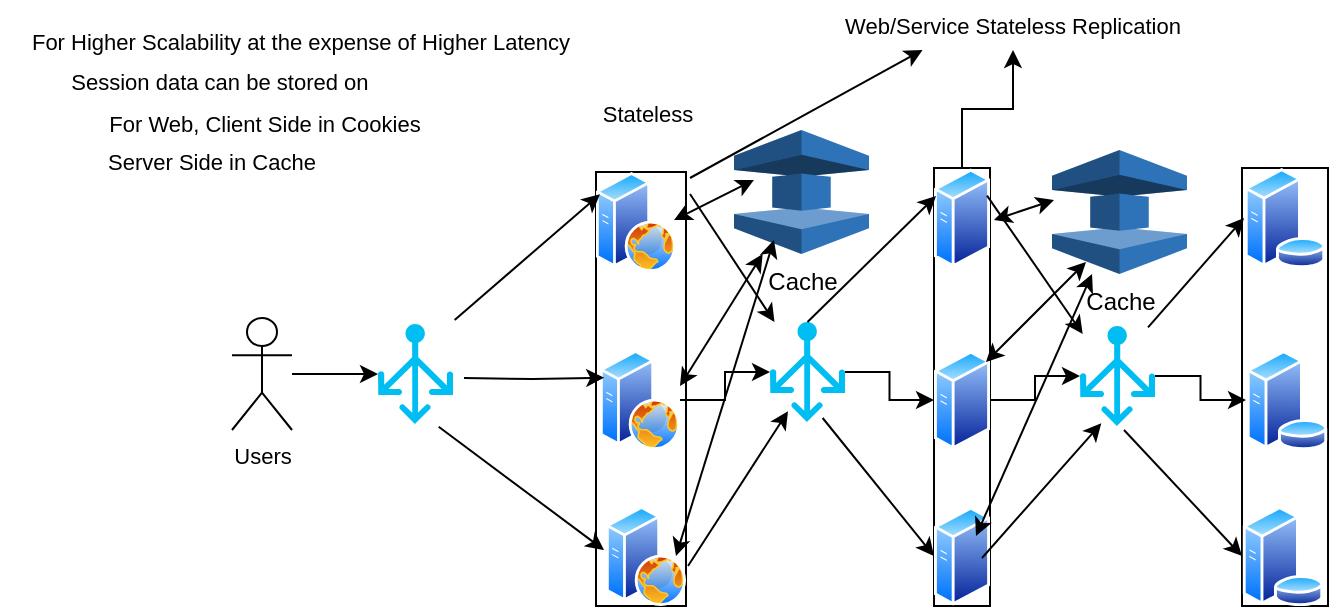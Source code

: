 <mxfile version="22.1.7" type="github">
  <diagram name="Page-1" id="Hv03jbzg6d0XdvTVFdnS">
    <mxGraphModel dx="794" dy="456" grid="1" gridSize="10" guides="1" tooltips="1" connect="1" arrows="1" fold="1" page="1" pageScale="1" pageWidth="850" pageHeight="1100" math="0" shadow="0">
      <root>
        <mxCell id="0" />
        <mxCell id="1" parent="0" />
        <mxCell id="s_o7_j4jVe9658vq0K8S-1" value="" style="group;strokeColor=default;" vertex="1" connectable="0" parent="1">
          <mxGeometry x="301" y="236" width="45" height="217" as="geometry" />
        </mxCell>
        <mxCell id="s_o7_j4jVe9658vq0K8S-2" value="" style="image;aspect=fixed;perimeter=ellipsePerimeter;html=1;align=center;shadow=0;dashed=0;spacingTop=3;image=img/lib/active_directory/web_server.svg;strokeColor=default;" vertex="1" parent="s_o7_j4jVe9658vq0K8S-1">
          <mxGeometry x="2" y="89" width="40" height="50" as="geometry" />
        </mxCell>
        <mxCell id="s_o7_j4jVe9658vq0K8S-3" value="" style="image;aspect=fixed;perimeter=ellipsePerimeter;html=1;align=center;shadow=0;dashed=0;spacingTop=3;image=img/lib/active_directory/web_server.svg;strokeColor=default;" vertex="1" parent="s_o7_j4jVe9658vq0K8S-1">
          <mxGeometry width="40" height="50" as="geometry" />
        </mxCell>
        <mxCell id="s_o7_j4jVe9658vq0K8S-4" value="" style="image;aspect=fixed;perimeter=ellipsePerimeter;html=1;align=center;shadow=0;dashed=0;spacingTop=3;image=img/lib/active_directory/web_server.svg;strokeColor=default;" vertex="1" parent="s_o7_j4jVe9658vq0K8S-1">
          <mxGeometry x="5" y="167" width="40" height="50" as="geometry" />
        </mxCell>
        <mxCell id="s_o7_j4jVe9658vq0K8S-5" value="" style="group;strokeColor=default;" vertex="1" connectable="0" parent="1">
          <mxGeometry x="470" y="234" width="28" height="219" as="geometry" />
        </mxCell>
        <mxCell id="s_o7_j4jVe9658vq0K8S-6" value="" style="image;aspect=fixed;perimeter=ellipsePerimeter;html=1;align=center;shadow=0;dashed=0;spacingTop=3;image=img/lib/active_directory/generic_server.svg;" vertex="1" parent="s_o7_j4jVe9658vq0K8S-5">
          <mxGeometry y="91" width="28.0" height="50" as="geometry" />
        </mxCell>
        <mxCell id="s_o7_j4jVe9658vq0K8S-7" value="" style="image;aspect=fixed;perimeter=ellipsePerimeter;html=1;align=center;shadow=0;dashed=0;spacingTop=3;image=img/lib/active_directory/generic_server.svg;" vertex="1" parent="s_o7_j4jVe9658vq0K8S-5">
          <mxGeometry y="169" width="28.0" height="50" as="geometry" />
        </mxCell>
        <mxCell id="s_o7_j4jVe9658vq0K8S-8" value="" style="image;aspect=fixed;perimeter=ellipsePerimeter;html=1;align=center;shadow=0;dashed=0;spacingTop=3;image=img/lib/active_directory/generic_server.svg;" vertex="1" parent="s_o7_j4jVe9658vq0K8S-5">
          <mxGeometry width="28.0" height="50" as="geometry" />
        </mxCell>
        <mxCell id="s_o7_j4jVe9658vq0K8S-9" value="" style="group;strokeColor=default;" vertex="1" connectable="0" parent="1">
          <mxGeometry x="624" y="234" width="43" height="219" as="geometry" />
        </mxCell>
        <mxCell id="s_o7_j4jVe9658vq0K8S-10" value="" style="image;aspect=fixed;perimeter=ellipsePerimeter;html=1;align=center;shadow=0;dashed=0;spacingTop=3;image=img/lib/active_directory/database_server.svg;" vertex="1" parent="s_o7_j4jVe9658vq0K8S-9">
          <mxGeometry x="2" y="91" width="41" height="50" as="geometry" />
        </mxCell>
        <mxCell id="s_o7_j4jVe9658vq0K8S-11" value="" style="image;aspect=fixed;perimeter=ellipsePerimeter;html=1;align=center;shadow=0;dashed=0;spacingTop=3;image=img/lib/active_directory/database_server.svg;" vertex="1" parent="s_o7_j4jVe9658vq0K8S-9">
          <mxGeometry x="1" width="41" height="50" as="geometry" />
        </mxCell>
        <mxCell id="s_o7_j4jVe9658vq0K8S-12" value="" style="image;aspect=fixed;perimeter=ellipsePerimeter;html=1;align=center;shadow=0;dashed=0;spacingTop=3;image=img/lib/active_directory/database_server.svg;" vertex="1" parent="s_o7_j4jVe9658vq0K8S-9">
          <mxGeometry y="169" width="41" height="50" as="geometry" />
        </mxCell>
        <mxCell id="s_o7_j4jVe9658vq0K8S-13" value="Web/Service Stateless Replication" style="text;html=1;strokeColor=none;fillColor=none;align=center;verticalAlign=middle;whiteSpace=wrap;rounded=0;fontSize=11;fontFamily=Helvetica;fontColor=default;" vertex="1" parent="1">
          <mxGeometry x="419" y="150" width="181" height="25" as="geometry" />
        </mxCell>
        <mxCell id="s_o7_j4jVe9658vq0K8S-14" value="Stateless" style="text;html=1;strokeColor=none;fillColor=none;align=center;verticalAlign=middle;whiteSpace=wrap;rounded=0;fontSize=11;fontFamily=Helvetica;fontColor=default;" vertex="1" parent="1">
          <mxGeometry x="297" y="192" width="60" height="30" as="geometry" />
        </mxCell>
        <mxCell id="s_o7_j4jVe9658vq0K8S-15" style="edgeStyle=orthogonalEdgeStyle;shape=connector;rounded=0;orthogonalLoop=1;jettySize=auto;html=1;entryX=0;entryY=0.25;entryDx=0;entryDy=0;labelBackgroundColor=default;strokeColor=default;align=center;verticalAlign=middle;fontFamily=Helvetica;fontSize=11;fontColor=default;endArrow=classic;" edge="1" parent="1" target="s_o7_j4jVe9658vq0K8S-2">
          <mxGeometry relative="1" as="geometry">
            <mxPoint x="235" y="339" as="sourcePoint" />
          </mxGeometry>
        </mxCell>
        <mxCell id="s_o7_j4jVe9658vq0K8S-16" value="" style="edgeStyle=orthogonalEdgeStyle;shape=connector;rounded=0;orthogonalLoop=1;jettySize=auto;html=1;labelBackgroundColor=default;strokeColor=default;align=center;verticalAlign=middle;fontFamily=Helvetica;fontSize=11;fontColor=default;endArrow=classic;" edge="1" parent="1" source="s_o7_j4jVe9658vq0K8S-17" target="s_o7_j4jVe9658vq0K8S-20">
          <mxGeometry relative="1" as="geometry" />
        </mxCell>
        <mxCell id="s_o7_j4jVe9658vq0K8S-17" value="Users" style="shape=umlActor;verticalLabelPosition=bottom;verticalAlign=top;html=1;outlineConnect=0;fontFamily=Helvetica;fontSize=11;fontColor=default;" vertex="1" parent="1">
          <mxGeometry x="119" y="309" width="30" height="56" as="geometry" />
        </mxCell>
        <mxCell id="s_o7_j4jVe9658vq0K8S-18" value="" style="endArrow=classic;html=1;rounded=0;labelBackgroundColor=default;strokeColor=default;align=center;verticalAlign=middle;fontFamily=Helvetica;fontSize=11;fontColor=default;shape=connector;entryX=0;entryY=0.25;entryDx=0;entryDy=0;exitX=1.022;exitY=-0.04;exitDx=0;exitDy=0;exitPerimeter=0;" edge="1" parent="1" source="s_o7_j4jVe9658vq0K8S-20">
          <mxGeometry width="50" height="50" relative="1" as="geometry">
            <mxPoint x="149" y="326.667" as="sourcePoint" />
            <mxPoint x="302.97" y="247.182" as="targetPoint" />
          </mxGeometry>
        </mxCell>
        <mxCell id="s_o7_j4jVe9658vq0K8S-19" value="" style="endArrow=classic;html=1;rounded=0;labelBackgroundColor=default;strokeColor=default;align=center;verticalAlign=middle;fontFamily=Helvetica;fontSize=11;fontColor=default;shape=connector;exitX=0.809;exitY=1.027;exitDx=0;exitDy=0;exitPerimeter=0;" edge="1" parent="1" source="s_o7_j4jVe9658vq0K8S-20">
          <mxGeometry width="50" height="50" relative="1" as="geometry">
            <mxPoint x="150" y="355" as="sourcePoint" />
            <mxPoint x="305" y="425" as="targetPoint" />
          </mxGeometry>
        </mxCell>
        <mxCell id="s_o7_j4jVe9658vq0K8S-20" value="" style="verticalLabelPosition=bottom;html=1;verticalAlign=top;align=center;strokeColor=none;fillColor=#00BEF2;shape=mxgraph.azure.load_balancer_generic;pointerEvents=1;fontFamily=Helvetica;fontSize=11;fontColor=default;" vertex="1" parent="1">
          <mxGeometry x="192" y="312" width="37.5" height="50" as="geometry" />
        </mxCell>
        <mxCell id="s_o7_j4jVe9658vq0K8S-21" value="" style="edgeStyle=orthogonalEdgeStyle;shape=connector;rounded=0;orthogonalLoop=1;jettySize=auto;html=1;labelBackgroundColor=default;strokeColor=default;align=center;verticalAlign=middle;fontFamily=Helvetica;fontSize=11;fontColor=default;endArrow=classic;" edge="1" parent="1" source="s_o7_j4jVe9658vq0K8S-22" target="s_o7_j4jVe9658vq0K8S-6">
          <mxGeometry relative="1" as="geometry" />
        </mxCell>
        <mxCell id="s_o7_j4jVe9658vq0K8S-22" value="" style="verticalLabelPosition=bottom;html=1;verticalAlign=top;align=center;strokeColor=none;fillColor=#00BEF2;shape=mxgraph.azure.load_balancer_generic;pointerEvents=1;fontFamily=Helvetica;fontSize=11;fontColor=default;" vertex="1" parent="1">
          <mxGeometry x="388" y="311" width="37.5" height="50" as="geometry" />
        </mxCell>
        <mxCell id="s_o7_j4jVe9658vq0K8S-23" value="" style="edgeStyle=orthogonalEdgeStyle;shape=connector;rounded=0;orthogonalLoop=1;jettySize=auto;html=1;labelBackgroundColor=default;strokeColor=default;align=center;verticalAlign=middle;fontFamily=Helvetica;fontSize=11;fontColor=default;endArrow=classic;" edge="1" parent="1" source="s_o7_j4jVe9658vq0K8S-2" target="s_o7_j4jVe9658vq0K8S-22">
          <mxGeometry relative="1" as="geometry" />
        </mxCell>
        <mxCell id="s_o7_j4jVe9658vq0K8S-24" value="" style="endArrow=classic;html=1;rounded=0;labelBackgroundColor=default;strokeColor=default;align=center;verticalAlign=middle;fontFamily=Helvetica;fontSize=11;fontColor=default;shape=connector;" edge="1" parent="1" target="s_o7_j4jVe9658vq0K8S-22">
          <mxGeometry width="50" height="50" relative="1" as="geometry">
            <mxPoint x="348" y="247" as="sourcePoint" />
            <mxPoint x="398" y="197" as="targetPoint" />
          </mxGeometry>
        </mxCell>
        <mxCell id="s_o7_j4jVe9658vq0K8S-25" value="" style="endArrow=classic;html=1;rounded=0;labelBackgroundColor=default;strokeColor=default;align=center;verticalAlign=middle;fontFamily=Helvetica;fontSize=11;fontColor=default;shape=connector;entryX=0.24;entryY=0.893;entryDx=0;entryDy=0;entryPerimeter=0;" edge="1" parent="1" target="s_o7_j4jVe9658vq0K8S-22">
          <mxGeometry width="50" height="50" relative="1" as="geometry">
            <mxPoint x="347" y="433" as="sourcePoint" />
            <mxPoint x="397" y="383" as="targetPoint" />
          </mxGeometry>
        </mxCell>
        <mxCell id="s_o7_j4jVe9658vq0K8S-26" value="" style="endArrow=classic;html=1;rounded=0;labelBackgroundColor=default;strokeColor=default;align=center;verticalAlign=middle;fontFamily=Helvetica;fontSize=11;fontColor=default;shape=connector;exitX=0.5;exitY=0;exitDx=0;exitDy=0;exitPerimeter=0;" edge="1" parent="1" source="s_o7_j4jVe9658vq0K8S-22">
          <mxGeometry width="50" height="50" relative="1" as="geometry">
            <mxPoint x="421" y="298" as="sourcePoint" />
            <mxPoint x="471" y="248" as="targetPoint" />
          </mxGeometry>
        </mxCell>
        <mxCell id="s_o7_j4jVe9658vq0K8S-27" value="" style="endArrow=classic;html=1;rounded=0;labelBackgroundColor=default;strokeColor=default;align=center;verticalAlign=middle;fontFamily=Helvetica;fontSize=11;fontColor=default;shape=connector;exitX=0.702;exitY=0.96;exitDx=0;exitDy=0;exitPerimeter=0;entryX=0;entryY=0.5;entryDx=0;entryDy=0;" edge="1" parent="1" source="s_o7_j4jVe9658vq0K8S-22" target="s_o7_j4jVe9658vq0K8S-7">
          <mxGeometry width="50" height="50" relative="1" as="geometry">
            <mxPoint x="425" y="421" as="sourcePoint" />
            <mxPoint x="475" y="371" as="targetPoint" />
          </mxGeometry>
        </mxCell>
        <mxCell id="s_o7_j4jVe9658vq0K8S-28" value="" style="edgeStyle=orthogonalEdgeStyle;shape=connector;rounded=0;orthogonalLoop=1;jettySize=auto;html=1;labelBackgroundColor=default;strokeColor=default;align=center;verticalAlign=middle;fontFamily=Helvetica;fontSize=11;fontColor=default;endArrow=classic;" edge="1" parent="1" source="s_o7_j4jVe9658vq0K8S-29" target="s_o7_j4jVe9658vq0K8S-10">
          <mxGeometry relative="1" as="geometry" />
        </mxCell>
        <mxCell id="s_o7_j4jVe9658vq0K8S-29" value="" style="verticalLabelPosition=bottom;html=1;verticalAlign=top;align=center;strokeColor=none;fillColor=#00BEF2;shape=mxgraph.azure.load_balancer_generic;pointerEvents=1;fontFamily=Helvetica;fontSize=11;fontColor=default;" vertex="1" parent="1">
          <mxGeometry x="543" y="313" width="37.5" height="50" as="geometry" />
        </mxCell>
        <mxCell id="s_o7_j4jVe9658vq0K8S-30" value="" style="endArrow=classic;html=1;rounded=0;labelBackgroundColor=default;strokeColor=default;align=center;verticalAlign=middle;fontFamily=Helvetica;fontSize=11;fontColor=default;shape=connector;exitX=1;exitY=0.25;exitDx=0;exitDy=0;entryX=0.036;entryY=0.08;entryDx=0;entryDy=0;entryPerimeter=0;" edge="1" parent="1" source="s_o7_j4jVe9658vq0K8S-8" target="s_o7_j4jVe9658vq0K8S-29">
          <mxGeometry width="50" height="50" relative="1" as="geometry">
            <mxPoint x="511" y="355" as="sourcePoint" />
            <mxPoint x="561" y="305" as="targetPoint" />
          </mxGeometry>
        </mxCell>
        <mxCell id="s_o7_j4jVe9658vq0K8S-31" value="" style="endArrow=classic;html=1;rounded=0;labelBackgroundColor=default;strokeColor=default;align=center;verticalAlign=middle;fontFamily=Helvetica;fontSize=11;fontColor=default;shape=connector;entryX=0.284;entryY=0.973;entryDx=0;entryDy=0;entryPerimeter=0;" edge="1" parent="1" target="s_o7_j4jVe9658vq0K8S-29">
          <mxGeometry width="50" height="50" relative="1" as="geometry">
            <mxPoint x="494" y="429" as="sourcePoint" />
            <mxPoint x="544" y="379" as="targetPoint" />
          </mxGeometry>
        </mxCell>
        <mxCell id="s_o7_j4jVe9658vq0K8S-32" value="" style="edgeStyle=orthogonalEdgeStyle;shape=connector;rounded=0;orthogonalLoop=1;jettySize=auto;html=1;labelBackgroundColor=default;strokeColor=default;align=center;verticalAlign=middle;fontFamily=Helvetica;fontSize=11;fontColor=default;endArrow=classic;" edge="1" parent="1" source="s_o7_j4jVe9658vq0K8S-6" target="s_o7_j4jVe9658vq0K8S-29">
          <mxGeometry relative="1" as="geometry" />
        </mxCell>
        <mxCell id="s_o7_j4jVe9658vq0K8S-33" value="" style="endArrow=classic;html=1;rounded=0;labelBackgroundColor=default;strokeColor=default;align=center;verticalAlign=middle;fontFamily=Helvetica;fontSize=11;fontColor=default;shape=connector;entryX=0;entryY=0.5;entryDx=0;entryDy=0;exitX=0.907;exitY=0.013;exitDx=0;exitDy=0;exitPerimeter=0;" edge="1" parent="1" source="s_o7_j4jVe9658vq0K8S-29" target="s_o7_j4jVe9658vq0K8S-11">
          <mxGeometry width="50" height="50" relative="1" as="geometry">
            <mxPoint x="561" y="302" as="sourcePoint" />
            <mxPoint x="611" y="252" as="targetPoint" />
          </mxGeometry>
        </mxCell>
        <mxCell id="s_o7_j4jVe9658vq0K8S-34" value="" style="endArrow=classic;html=1;rounded=0;labelBackgroundColor=default;strokeColor=default;align=center;verticalAlign=middle;fontFamily=Helvetica;fontSize=11;fontColor=default;shape=connector;entryX=0;entryY=0.5;entryDx=0;entryDy=0;" edge="1" parent="1" target="s_o7_j4jVe9658vq0K8S-12">
          <mxGeometry width="50" height="50" relative="1" as="geometry">
            <mxPoint x="565" y="365" as="sourcePoint" />
            <mxPoint x="611" y="305" as="targetPoint" />
          </mxGeometry>
        </mxCell>
        <mxCell id="s_o7_j4jVe9658vq0K8S-35" value="For Higher Scalability at the expense of Higher Latency" style="text;html=1;strokeColor=none;fillColor=none;align=center;verticalAlign=middle;whiteSpace=wrap;rounded=0;fontSize=11;fontFamily=Helvetica;fontColor=default;" vertex="1" parent="1">
          <mxGeometry x="3" y="156" width="301" height="30" as="geometry" />
        </mxCell>
        <mxCell id="s_o7_j4jVe9658vq0K8S-36" value="Session data can be stored on&amp;nbsp;" style="text;html=1;strokeColor=none;fillColor=none;align=center;verticalAlign=middle;whiteSpace=wrap;rounded=0;fontSize=11;fontFamily=Helvetica;fontColor=default;" vertex="1" parent="1">
          <mxGeometry x="22" y="176" width="185" height="30" as="geometry" />
        </mxCell>
        <mxCell id="s_o7_j4jVe9658vq0K8S-37" value="For Web, Client Side in Cookies" style="text;html=1;strokeColor=none;fillColor=none;align=center;verticalAlign=middle;whiteSpace=wrap;rounded=0;fontSize=11;fontFamily=Helvetica;fontColor=default;" vertex="1" parent="1">
          <mxGeometry x="43" y="197" width="185" height="30" as="geometry" />
        </mxCell>
        <mxCell id="s_o7_j4jVe9658vq0K8S-38" value="" style="endArrow=classic;html=1;rounded=0;entryX=0.25;entryY=1;entryDx=0;entryDy=0;" edge="1" parent="1" target="s_o7_j4jVe9658vq0K8S-13">
          <mxGeometry width="50" height="50" relative="1" as="geometry">
            <mxPoint x="348" y="239" as="sourcePoint" />
            <mxPoint x="398" y="189" as="targetPoint" />
          </mxGeometry>
        </mxCell>
        <mxCell id="s_o7_j4jVe9658vq0K8S-39" value="Server Side in Cache&amp;nbsp;" style="text;html=1;strokeColor=none;fillColor=none;align=center;verticalAlign=middle;whiteSpace=wrap;rounded=0;fontSize=11;fontFamily=Helvetica;fontColor=default;" vertex="1" parent="1">
          <mxGeometry x="18" y="216" width="185" height="30" as="geometry" />
        </mxCell>
        <mxCell id="s_o7_j4jVe9658vq0K8S-40" value="Cache" style="outlineConnect=0;dashed=0;verticalLabelPosition=bottom;verticalAlign=top;align=center;html=1;shape=mxgraph.aws3.elasticache;fillColor=#2E73B8;gradientColor=none;" vertex="1" parent="1">
          <mxGeometry x="370" y="215" width="67.5" height="62" as="geometry" />
        </mxCell>
        <mxCell id="s_o7_j4jVe9658vq0K8S-41" value="" style="endArrow=classic;startArrow=classic;html=1;rounded=0;" edge="1" parent="1">
          <mxGeometry width="50" height="50" relative="1" as="geometry">
            <mxPoint x="340" y="260" as="sourcePoint" />
            <mxPoint x="380" y="240" as="targetPoint" />
          </mxGeometry>
        </mxCell>
        <mxCell id="s_o7_j4jVe9658vq0K8S-42" value="" style="endArrow=classic;startArrow=classic;html=1;rounded=0;" edge="1" parent="1" target="s_o7_j4jVe9658vq0K8S-40">
          <mxGeometry width="50" height="50" relative="1" as="geometry">
            <mxPoint x="343" y="343" as="sourcePoint" />
            <mxPoint x="393" y="293" as="targetPoint" />
          </mxGeometry>
        </mxCell>
        <mxCell id="s_o7_j4jVe9658vq0K8S-43" value="" style="endArrow=classic;startArrow=classic;html=1;rounded=0;entryX=0.296;entryY=0.887;entryDx=0;entryDy=0;entryPerimeter=0;" edge="1" parent="1" target="s_o7_j4jVe9658vq0K8S-40">
          <mxGeometry width="50" height="50" relative="1" as="geometry">
            <mxPoint x="341" y="428" as="sourcePoint" />
            <mxPoint x="391" y="378" as="targetPoint" />
          </mxGeometry>
        </mxCell>
        <mxCell id="s_o7_j4jVe9658vq0K8S-44" value="Cache" style="outlineConnect=0;dashed=0;verticalLabelPosition=bottom;verticalAlign=top;align=center;html=1;shape=mxgraph.aws3.elasticache;fillColor=#2E73B8;gradientColor=none;" vertex="1" parent="1">
          <mxGeometry x="529" y="225" width="67.5" height="62" as="geometry" />
        </mxCell>
        <mxCell id="s_o7_j4jVe9658vq0K8S-45" value="" style="endArrow=classic;startArrow=classic;html=1;rounded=0;" edge="1" parent="1">
          <mxGeometry width="50" height="50" relative="1" as="geometry">
            <mxPoint x="500" y="260" as="sourcePoint" />
            <mxPoint x="530" y="250" as="targetPoint" />
          </mxGeometry>
        </mxCell>
        <mxCell id="s_o7_j4jVe9658vq0K8S-46" value="" style="endArrow=classic;startArrow=classic;html=1;rounded=0;" edge="1" parent="1">
          <mxGeometry width="50" height="50" relative="1" as="geometry">
            <mxPoint x="496" y="331" as="sourcePoint" />
            <mxPoint x="546" y="281" as="targetPoint" />
          </mxGeometry>
        </mxCell>
        <mxCell id="s_o7_j4jVe9658vq0K8S-47" value="" style="endArrow=classic;startArrow=classic;html=1;rounded=0;" edge="1" parent="1" target="s_o7_j4jVe9658vq0K8S-44">
          <mxGeometry width="50" height="50" relative="1" as="geometry">
            <mxPoint x="491" y="418" as="sourcePoint" />
            <mxPoint x="541" y="368" as="targetPoint" />
          </mxGeometry>
        </mxCell>
        <mxCell id="s_o7_j4jVe9658vq0K8S-48" value="" style="edgeStyle=orthogonalEdgeStyle;rounded=0;orthogonalLoop=1;jettySize=auto;html=1;" edge="1" parent="1" source="s_o7_j4jVe9658vq0K8S-8" target="s_o7_j4jVe9658vq0K8S-13">
          <mxGeometry relative="1" as="geometry" />
        </mxCell>
      </root>
    </mxGraphModel>
  </diagram>
</mxfile>
